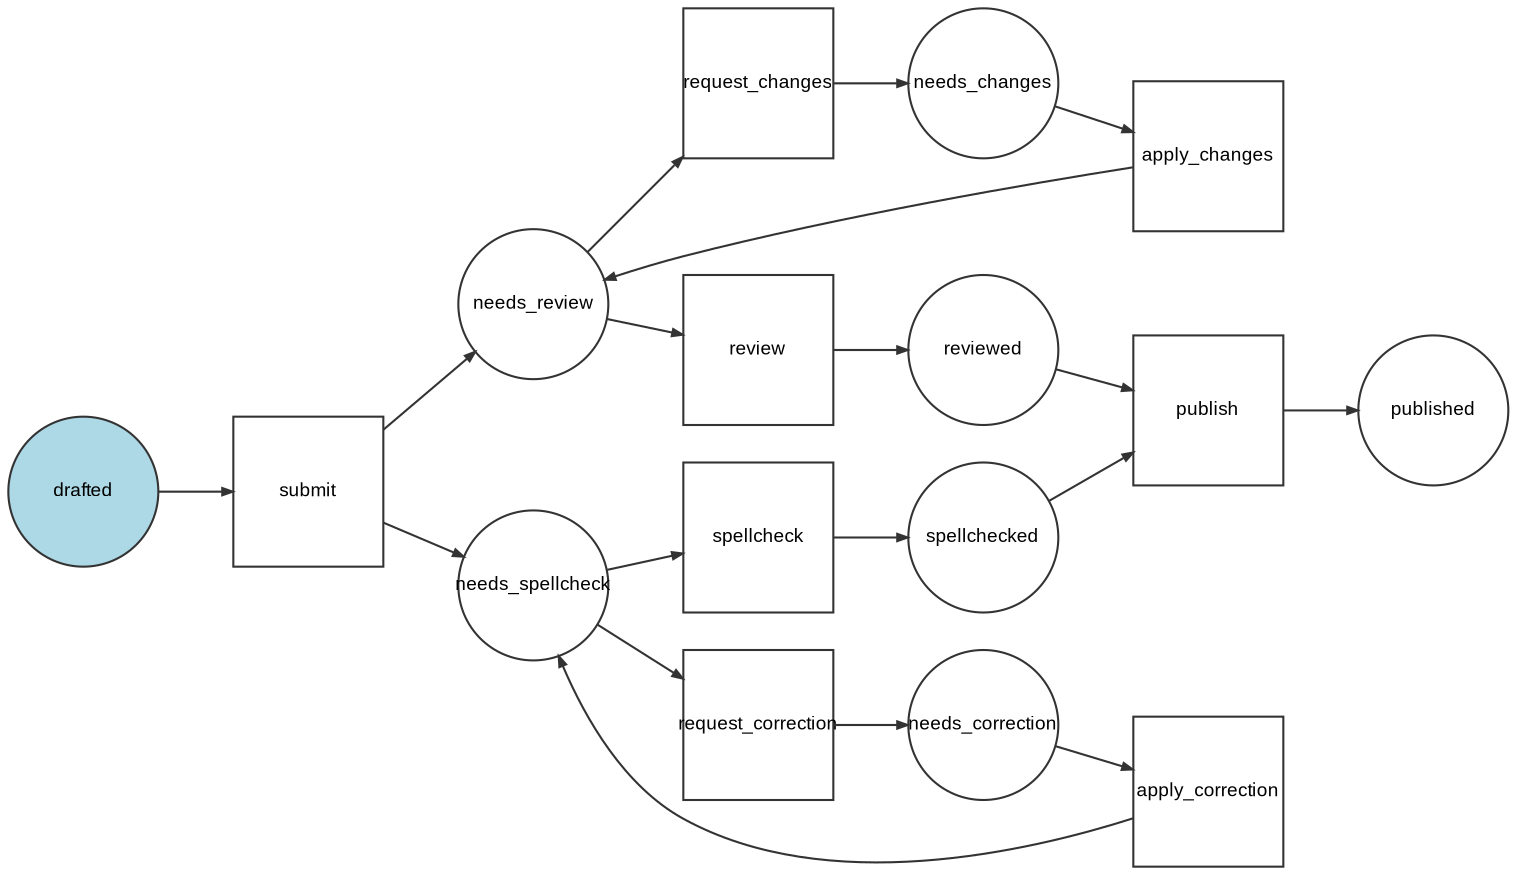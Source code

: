 digraph workflow {
  ratio="compress" rankdir="LR"
  node [fontsize="9" fontname="Arial" color="#333333" fillcolor="lightblue" fixedsize="1" width="1"];
  edge [fontsize="9" fontname="Arial" color="#333333" arrowhead="normal" arrowsize="0.5"];

  place_drafted [label="drafted", shape=circle, style="filled"];
  place_needs_review [label="needs_review", shape=circle];
  place_needs_spellcheck [label="needs_spellcheck", shape=circle];
  place_reviewed [label="reviewed", shape=circle];
  place_spellchecked [label="spellchecked", shape=circle];
  place_needs_changes [label="needs_changes", shape=circle];
  place_needs_correction [label="needs_correction", shape=circle];
  place_published [label="published", shape=circle];
  transition_submit [label="submit", shape=box, shape="box", regular="1"];
  transition_review [label="review", shape=box, shape="box", regular="1"];
  transition_spellcheck [label="spellcheck", shape=box, shape="box", regular="1"];
  transition_request_changes [label="request_changes", shape=box, shape="box", regular="1"];
  transition_apply_correction [label="apply_correction", shape=box, shape="box", regular="1"];
  transition_apply_changes [label="apply_changes", shape=box, shape="box", regular="1"];
  transition_request_correction [label="request_correction", shape=box, shape="box", regular="1"];
  transition_publish [label="publish", shape=box, shape="box", regular="1"];
  place_drafted -> transition_submit [style="solid"];
  transition_submit -> place_needs_review [style="solid"];
  transition_submit -> place_needs_spellcheck [style="solid"];
  place_needs_review -> transition_review [style="solid"];
  transition_review -> place_reviewed [style="solid"];
  place_needs_spellcheck -> transition_spellcheck [style="solid"];
  transition_spellcheck -> place_spellchecked [style="solid"];
  place_needs_review -> transition_request_changes [style="solid"];
  transition_request_changes -> place_needs_changes [style="solid"];
  place_needs_correction -> transition_apply_correction [style="solid"];
  transition_apply_correction -> place_needs_spellcheck [style="solid"];
  place_needs_changes -> transition_apply_changes [style="solid"];
  transition_apply_changes -> place_needs_review [style="solid"];
  place_needs_spellcheck -> transition_request_correction [style="solid"];
  transition_request_correction -> place_needs_correction [style="solid"];
  place_reviewed -> transition_publish [style="solid"];
  place_spellchecked -> transition_publish [style="solid"];
  transition_publish -> place_published [style="solid"];
}

